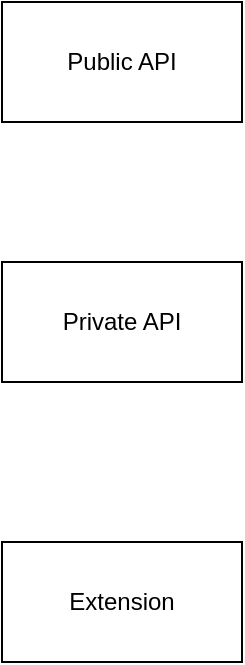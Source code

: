 <mxfile version="23.0.2" type="device" pages="3">
  <diagram name="overview" id="0PmOLJ4P72vsUwZt2hVw">
    <mxGraphModel dx="2284" dy="844" grid="1" gridSize="10" guides="1" tooltips="1" connect="1" arrows="1" fold="1" page="1" pageScale="1" pageWidth="850" pageHeight="1100" math="1" shadow="0">
      <root>
        <mxCell id="0" />
        <mxCell id="1" parent="0" />
        <UserObject label="Extension" link="data:page/id,bLxKJiR4mva411OekmgV" id="u2vXLXdHoLpFh2Kpuxmd-1">
          <mxCell style="rounded=0;whiteSpace=wrap;html=1;comic=0;enumerate=0;treeMoving=0;treeFolding=0;" parent="1" vertex="1">
            <mxGeometry x="-460" y="310" width="120" height="60" as="geometry" />
          </mxCell>
        </UserObject>
        <mxCell id="pCu4w2hPYC12t-ne8-BQ-1" value="Public API" style="rounded=0;whiteSpace=wrap;html=1;" parent="1" vertex="1">
          <mxGeometry x="-460" y="40" width="120" height="60" as="geometry" />
        </mxCell>
        <mxCell id="G9g7e1p9yeWI8QKXO9Oq-1" value="Private API" style="rounded=0;whiteSpace=wrap;html=1;" vertex="1" parent="1">
          <mxGeometry x="-460" y="170" width="120" height="60" as="geometry" />
        </mxCell>
      </root>
    </mxGraphModel>
  </diagram>
  <diagram id="bLxKJiR4mva411OekmgV" name="Extension">
    <mxGraphModel dx="1366" dy="804" grid="1" gridSize="10" guides="1" tooltips="1" connect="1" arrows="1" fold="1" page="1" pageScale="1" pageWidth="850" pageHeight="1100" math="0" shadow="0">
      <root>
        <mxCell id="0" />
        <mxCell id="1" parent="0" />
        <mxCell id="5cDZauXGmdBFdhGiL4un-2" value="osu.ppy.sh/user" style="swimlane;whiteSpace=wrap;html=1;" parent="1" vertex="1">
          <mxGeometry x="190" y="210" width="430" height="670" as="geometry" />
        </mxCell>
        <mxCell id="5cDZauXGmdBFdhGiL4un-4" value="Show old infos" style="rounded=0;whiteSpace=wrap;html=1;" parent="5cDZauXGmdBFdhGiL4un-2" vertex="1">
          <mxGeometry x="105" y="310" width="120" height="60" as="geometry" />
        </mxCell>
        <mxCell id="5cDZauXGmdBFdhGiL4un-7" value="fetch userInfos" style="rounded=0;whiteSpace=wrap;html=1;" parent="5cDZauXGmdBFdhGiL4un-2" vertex="1">
          <mxGeometry x="105" y="410" width="120" height="60" as="geometry" />
        </mxCell>
        <mxCell id="5cDZauXGmdBFdhGiL4un-8" style="edgeStyle=orthogonalEdgeStyle;rounded=0;orthogonalLoop=1;jettySize=auto;html=1;exitX=0.5;exitY=1;exitDx=0;exitDy=0;entryX=0.5;entryY=0;entryDx=0;entryDy=0;" parent="5cDZauXGmdBFdhGiL4un-2" source="5cDZauXGmdBFdhGiL4un-4" target="5cDZauXGmdBFdhGiL4un-7" edge="1">
          <mxGeometry relative="1" as="geometry" />
        </mxCell>
        <mxCell id="5cDZauXGmdBFdhGiL4un-9" value="update DOM" style="rounded=0;whiteSpace=wrap;html=1;" parent="5cDZauXGmdBFdhGiL4un-2" vertex="1">
          <mxGeometry x="105" y="510" width="120" height="60" as="geometry" />
        </mxCell>
        <mxCell id="5cDZauXGmdBFdhGiL4un-10" style="edgeStyle=orthogonalEdgeStyle;rounded=0;orthogonalLoop=1;jettySize=auto;html=1;exitX=0.5;exitY=1;exitDx=0;exitDy=0;entryX=0.5;entryY=0;entryDx=0;entryDy=0;" parent="5cDZauXGmdBFdhGiL4un-2" source="5cDZauXGmdBFdhGiL4un-7" target="5cDZauXGmdBFdhGiL4un-9" edge="1">
          <mxGeometry relative="1" as="geometry" />
        </mxCell>
        <mxCell id="5cDZauXGmdBFdhGiL4un-11" value="Show placeholder" style="rounded=0;whiteSpace=wrap;html=1;" parent="5cDZauXGmdBFdhGiL4un-2" vertex="1">
          <mxGeometry x="265" y="310" width="120" height="60" as="geometry" />
        </mxCell>
        <mxCell id="vnwvGt52iIBfgUj_q3l4-2" style="edgeStyle=orthogonalEdgeStyle;rounded=0;orthogonalLoop=1;jettySize=auto;html=1;entryX=0.5;entryY=0;entryDx=0;entryDy=0;" edge="1" parent="5cDZauXGmdBFdhGiL4un-2" source="5cDZauXGmdBFdhGiL4un-15" target="vnwvGt52iIBfgUj_q3l4-1">
          <mxGeometry relative="1" as="geometry" />
        </mxCell>
        <mxCell id="5cDZauXGmdBFdhGiL4un-15" value="onUpdate" style="rounded=0;whiteSpace=wrap;html=1;" parent="5cDZauXGmdBFdhGiL4un-2" vertex="1">
          <mxGeometry x="105" y="50" width="120" height="60" as="geometry" />
        </mxCell>
        <mxCell id="5cDZauXGmdBFdhGiL4un-16" style="edgeStyle=orthogonalEdgeStyle;rounded=0;orthogonalLoop=1;jettySize=auto;html=1;exitX=0.5;exitY=1;exitDx=0;exitDy=0;entryX=1;entryY=0.5;entryDx=0;entryDy=0;" parent="5cDZauXGmdBFdhGiL4un-2" source="5cDZauXGmdBFdhGiL4un-11" target="5cDZauXGmdBFdhGiL4un-7" edge="1">
          <mxGeometry relative="1" as="geometry" />
        </mxCell>
        <mxCell id="vnwvGt52iIBfgUj_q3l4-3" style="edgeStyle=orthogonalEdgeStyle;rounded=0;orthogonalLoop=1;jettySize=auto;html=1;entryX=0.5;entryY=0;entryDx=0;entryDy=0;" edge="1" parent="5cDZauXGmdBFdhGiL4un-2" source="vnwvGt52iIBfgUj_q3l4-1" target="5cDZauXGmdBFdhGiL4un-4">
          <mxGeometry relative="1" as="geometry" />
        </mxCell>
        <mxCell id="vnwvGt52iIBfgUj_q3l4-4" style="edgeStyle=orthogonalEdgeStyle;rounded=0;orthogonalLoop=1;jettySize=auto;html=1;entryX=0.5;entryY=0;entryDx=0;entryDy=0;" edge="1" parent="5cDZauXGmdBFdhGiL4un-2" source="vnwvGt52iIBfgUj_q3l4-1" target="5cDZauXGmdBFdhGiL4un-11">
          <mxGeometry relative="1" as="geometry" />
        </mxCell>
        <mxCell id="vnwvGt52iIBfgUj_q3l4-1" value="userId in cache?" style="rhombus;whiteSpace=wrap;html=1;" vertex="1" parent="5cDZauXGmdBFdhGiL4un-2">
          <mxGeometry x="75" y="150" width="180" height="130" as="geometry" />
        </mxCell>
        <UserObject label="Overview" link="data:page/id,0PmOLJ4P72vsUwZt2hVw" id="XZruj6J6n5x77pDGErU7-1">
          <mxCell style="rounded=0;whiteSpace=wrap;html=1;" parent="1" vertex="1">
            <mxGeometry x="30" y="150" width="120" height="60" as="geometry" />
          </mxCell>
        </UserObject>
      </root>
    </mxGraphModel>
  </diagram>
  <diagram id="YWTEz03s0MvrvgNeYeyx" name="Page-3">
    <mxGraphModel dx="1434" dy="844" grid="1" gridSize="10" guides="1" tooltips="1" connect="1" arrows="1" fold="1" page="1" pageScale="1" pageWidth="850" pageHeight="1100" math="0" shadow="0">
      <root>
        <mxCell id="0" />
        <mxCell id="1" parent="0" />
        <mxCell id="hLYONY9AxaeIk9Wp5bJq-1" value="Public API" style="rounded=0;whiteSpace=wrap;html=1;" vertex="1" parent="1">
          <mxGeometry x="360" y="400" width="120" height="60" as="geometry" />
        </mxCell>
      </root>
    </mxGraphModel>
  </diagram>
</mxfile>
